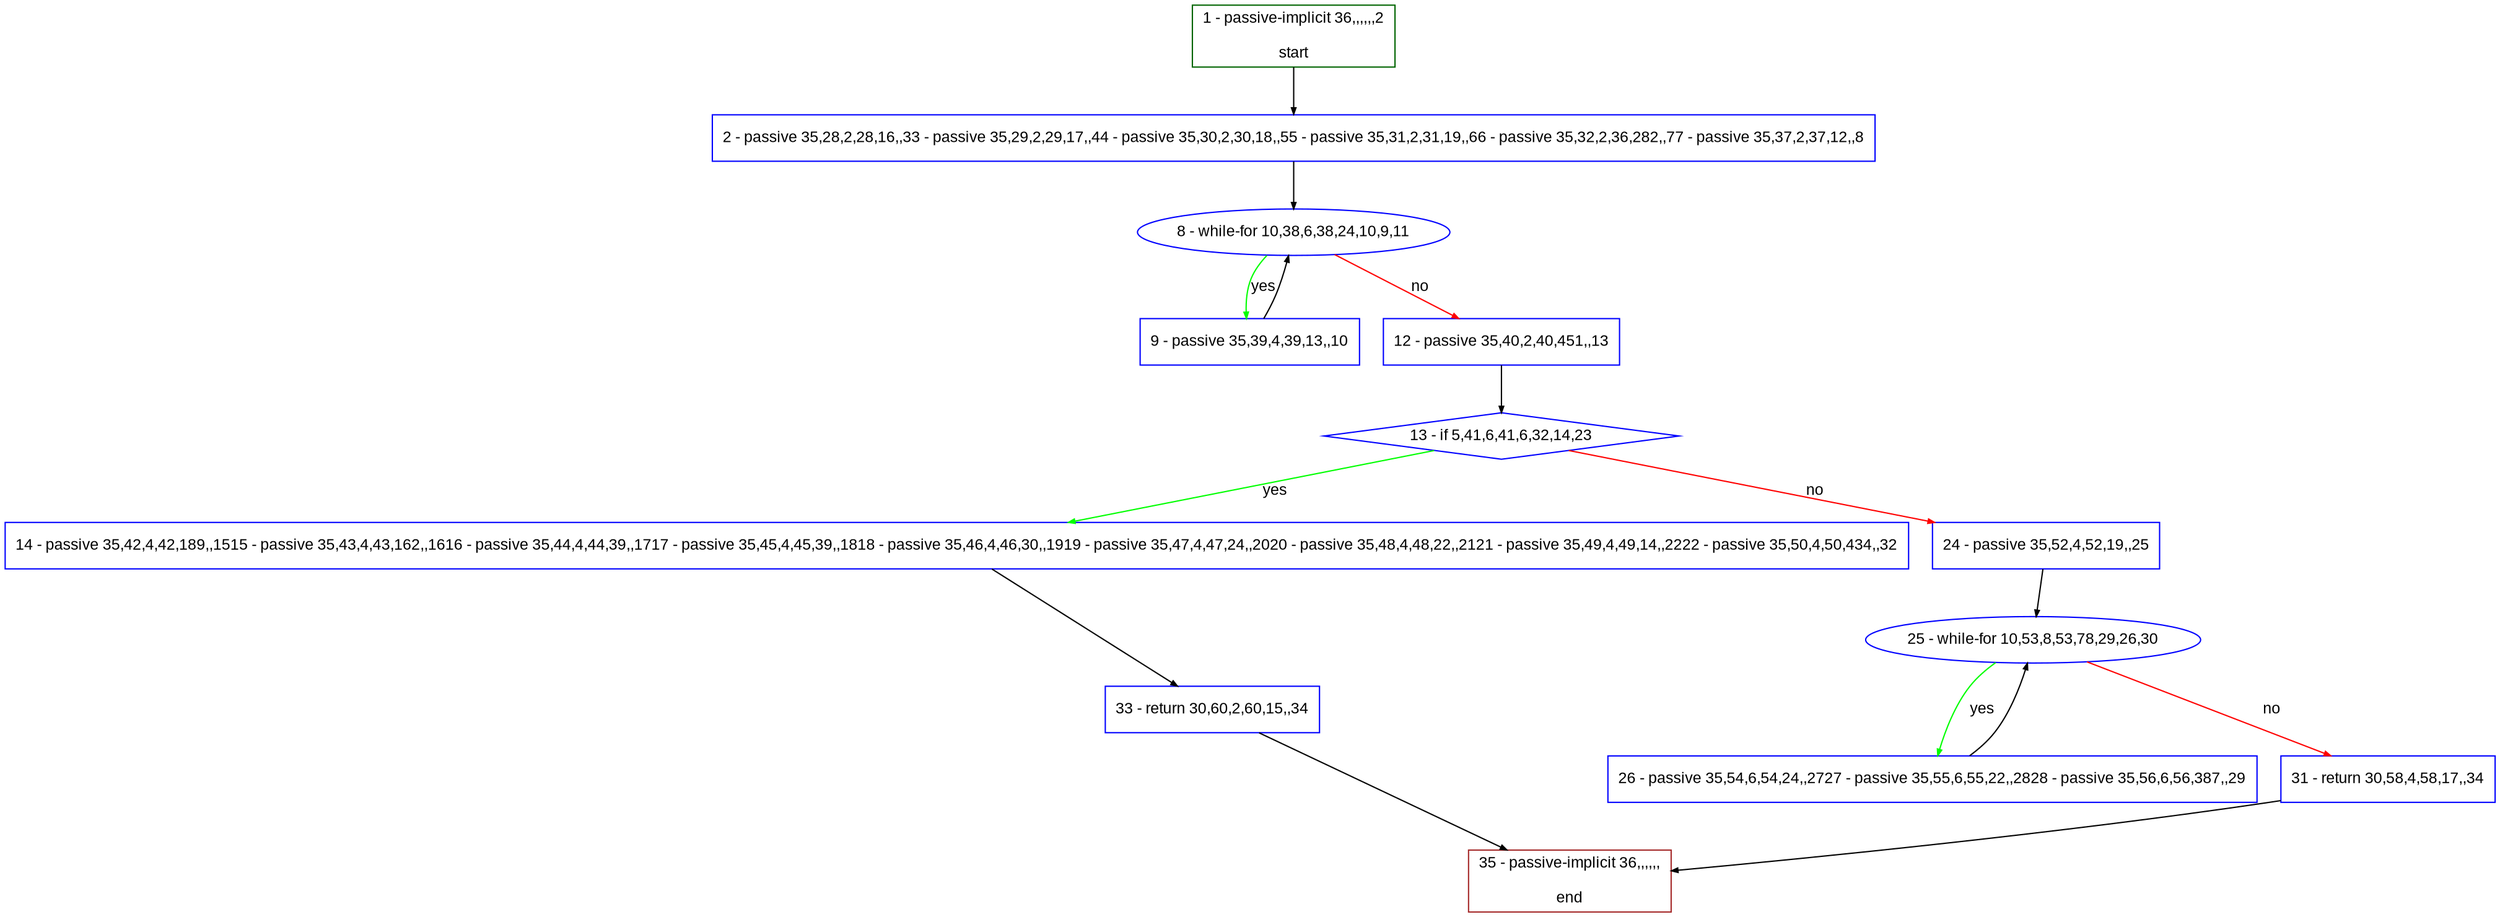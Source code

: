 digraph "" {
  graph [pack="true", label="", fontsize="12", packmode="clust", fontname="Arial", fillcolor="#FFFFCC", bgcolor="white", style="rounded,filled", compound="true"];
  node [node_initialized="no", label="", color="grey", fontsize="12", fillcolor="white", fontname="Arial", style="filled", shape="rectangle", compound="true", fixedsize="false"];
  edge [fontcolor="black", arrowhead="normal", arrowtail="none", arrowsize="0.5", ltail="", label="", color="black", fontsize="12", lhead="", fontname="Arial", dir="forward", compound="true"];
  __N1 [label="2 - passive 35,28,2,28,16,,33 - passive 35,29,2,29,17,,44 - passive 35,30,2,30,18,,55 - passive 35,31,2,31,19,,66 - passive 35,32,2,36,282,,77 - passive 35,37,2,37,12,,8", color="#0000ff", fillcolor="#ffffff", style="filled", shape="box"];
  __N2 [label="1 - passive-implicit 36,,,,,,2\n\nstart", color="#006400", fillcolor="#ffffff", style="filled", shape="box"];
  __N3 [label="8 - while-for 10,38,6,38,24,10,9,11", color="#0000ff", fillcolor="#ffffff", style="filled", shape="oval"];
  __N4 [label="9 - passive 35,39,4,39,13,,10", color="#0000ff", fillcolor="#ffffff", style="filled", shape="box"];
  __N5 [label="12 - passive 35,40,2,40,451,,13", color="#0000ff", fillcolor="#ffffff", style="filled", shape="box"];
  __N6 [label="13 - if 5,41,6,41,6,32,14,23", color="#0000ff", fillcolor="#ffffff", style="filled", shape="diamond"];
  __N7 [label="14 - passive 35,42,4,42,189,,1515 - passive 35,43,4,43,162,,1616 - passive 35,44,4,44,39,,1717 - passive 35,45,4,45,39,,1818 - passive 35,46,4,46,30,,1919 - passive 35,47,4,47,24,,2020 - passive 35,48,4,48,22,,2121 - passive 35,49,4,49,14,,2222 - passive 35,50,4,50,434,,32", color="#0000ff", fillcolor="#ffffff", style="filled", shape="box"];
  __N8 [label="24 - passive 35,52,4,52,19,,25", color="#0000ff", fillcolor="#ffffff", style="filled", shape="box"];
  __N9 [label="33 - return 30,60,2,60,15,,34", color="#0000ff", fillcolor="#ffffff", style="filled", shape="box"];
  __N10 [label="25 - while-for 10,53,8,53,78,29,26,30", color="#0000ff", fillcolor="#ffffff", style="filled", shape="oval"];
  __N11 [label="26 - passive 35,54,6,54,24,,2727 - passive 35,55,6,55,22,,2828 - passive 35,56,6,56,387,,29", color="#0000ff", fillcolor="#ffffff", style="filled", shape="box"];
  __N12 [label="31 - return 30,58,4,58,17,,34", color="#0000ff", fillcolor="#ffffff", style="filled", shape="box"];
  __N13 [label="35 - passive-implicit 36,,,,,,\n\nend", color="#a52a2a", fillcolor="#ffffff", style="filled", shape="box"];
  __N2 -> __N1 [arrowhead="normal", arrowtail="none", color="#000000", label="", dir="forward"];
  __N1 -> __N3 [arrowhead="normal", arrowtail="none", color="#000000", label="", dir="forward"];
  __N3 -> __N4 [arrowhead="normal", arrowtail="none", color="#00ff00", label="yes", dir="forward"];
  __N4 -> __N3 [arrowhead="normal", arrowtail="none", color="#000000", label="", dir="forward"];
  __N3 -> __N5 [arrowhead="normal", arrowtail="none", color="#ff0000", label="no", dir="forward"];
  __N5 -> __N6 [arrowhead="normal", arrowtail="none", color="#000000", label="", dir="forward"];
  __N6 -> __N7 [arrowhead="normal", arrowtail="none", color="#00ff00", label="yes", dir="forward"];
  __N6 -> __N8 [arrowhead="normal", arrowtail="none", color="#ff0000", label="no", dir="forward"];
  __N7 -> __N9 [arrowhead="normal", arrowtail="none", color="#000000", label="", dir="forward"];
  __N8 -> __N10 [arrowhead="normal", arrowtail="none", color="#000000", label="", dir="forward"];
  __N10 -> __N11 [arrowhead="normal", arrowtail="none", color="#00ff00", label="yes", dir="forward"];
  __N11 -> __N10 [arrowhead="normal", arrowtail="none", color="#000000", label="", dir="forward"];
  __N10 -> __N12 [arrowhead="normal", arrowtail="none", color="#ff0000", label="no", dir="forward"];
  __N12 -> __N13 [arrowhead="normal", arrowtail="none", color="#000000", label="", dir="forward"];
  __N9 -> __N13 [arrowhead="normal", arrowtail="none", color="#000000", label="", dir="forward"];
}
